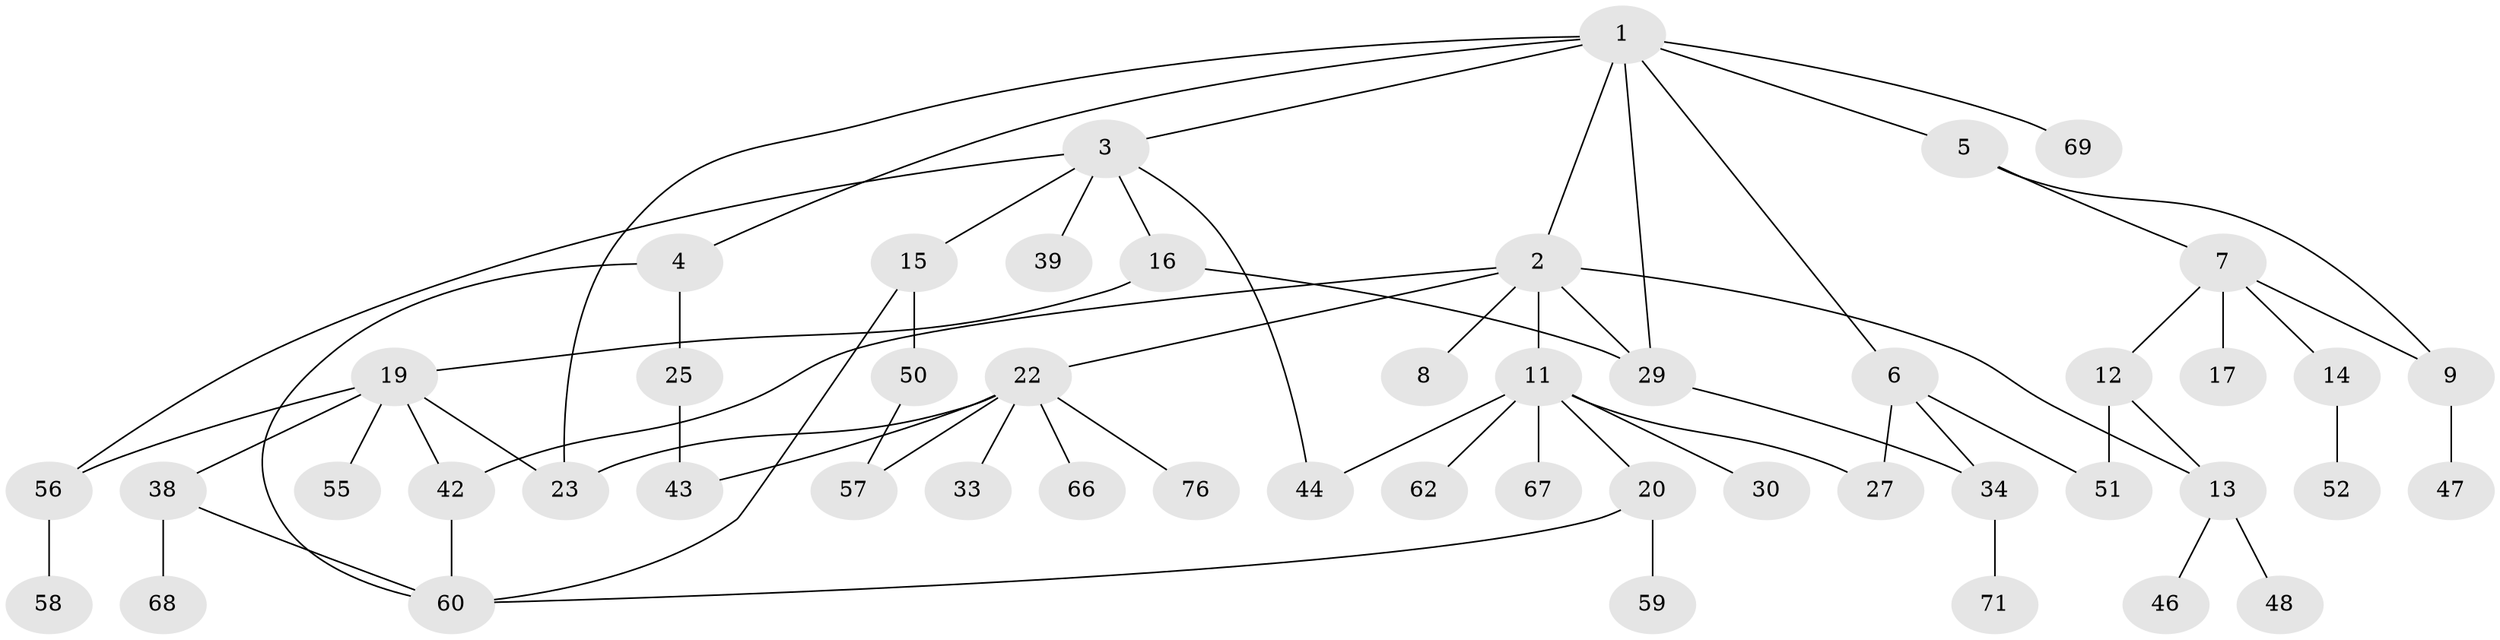 // Generated by graph-tools (version 1.1) at 2025/51/02/27/25 19:51:37]
// undirected, 50 vertices, 67 edges
graph export_dot {
graph [start="1"]
  node [color=gray90,style=filled];
  1 [super="+10"];
  2 [super="+28"];
  3 [super="+70"];
  4;
  5;
  6 [super="+31"];
  7 [super="+18"];
  8;
  9 [super="+35"];
  11 [super="+21"];
  12 [super="+40"];
  13 [super="+37"];
  14 [super="+49"];
  15 [super="+36"];
  16 [super="+61"];
  17;
  19 [super="+26"];
  20 [super="+73"];
  22 [super="+24"];
  23 [super="+53"];
  25 [super="+32"];
  27 [super="+63"];
  29;
  30;
  33;
  34 [super="+41"];
  38 [super="+72"];
  39;
  42 [super="+45"];
  43 [super="+74"];
  44 [super="+65"];
  46;
  47;
  48;
  50 [super="+54"];
  51;
  52;
  55;
  56 [super="+75"];
  57;
  58;
  59;
  60 [super="+64"];
  62;
  66;
  67;
  68;
  69;
  71;
  76;
  1 -- 2;
  1 -- 3;
  1 -- 4;
  1 -- 5;
  1 -- 6;
  1 -- 29;
  1 -- 69;
  1 -- 23;
  2 -- 8;
  2 -- 11;
  2 -- 22;
  2 -- 29;
  2 -- 42;
  2 -- 13;
  3 -- 15;
  3 -- 16;
  3 -- 39;
  3 -- 44;
  3 -- 56;
  4 -- 25;
  4 -- 60;
  5 -- 7;
  5 -- 9;
  6 -- 51;
  6 -- 34;
  6 -- 27;
  7 -- 12;
  7 -- 14;
  7 -- 17;
  7 -- 9;
  9 -- 47;
  11 -- 20;
  11 -- 27;
  11 -- 67;
  11 -- 30;
  11 -- 62;
  11 -- 44;
  12 -- 13;
  12 -- 51;
  13 -- 48;
  13 -- 46;
  14 -- 52;
  15 -- 50;
  15 -- 60;
  16 -- 19;
  16 -- 29;
  19 -- 38;
  19 -- 56;
  19 -- 55;
  19 -- 23;
  19 -- 42;
  20 -- 59;
  20 -- 60;
  22 -- 33;
  22 -- 43;
  22 -- 57;
  22 -- 76;
  22 -- 66;
  22 -- 23;
  25 -- 43;
  29 -- 34;
  34 -- 71;
  38 -- 68;
  38 -- 60;
  42 -- 60;
  50 -- 57;
  56 -- 58;
}

